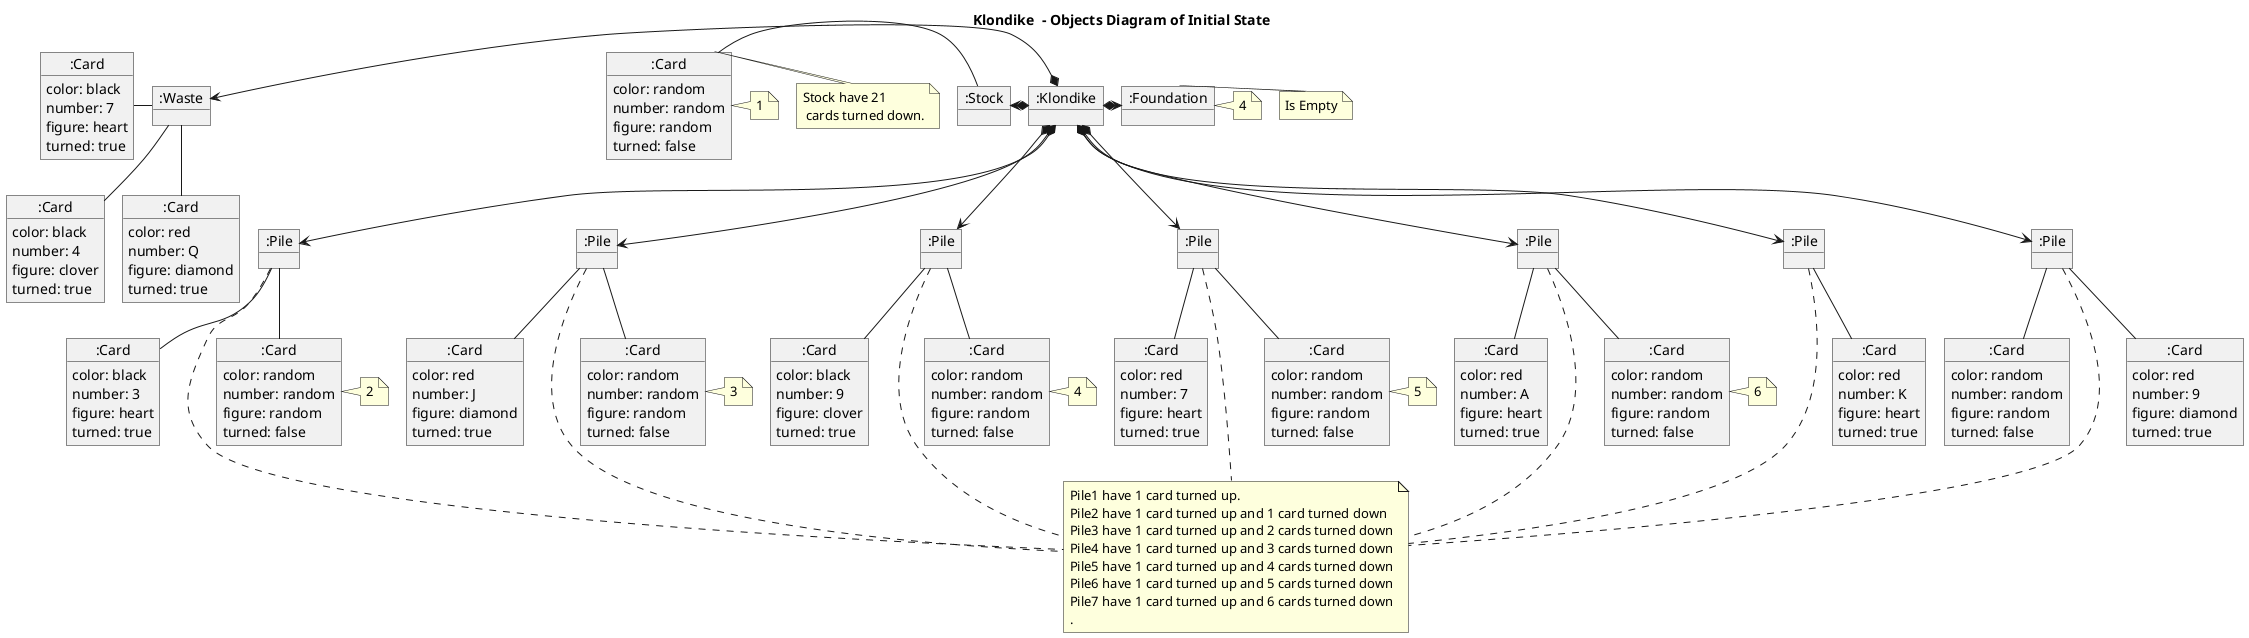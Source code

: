 @startuml ObjectDiagramInitialState
title Klondike  - Objects Diagram of Initial State
!pragma layout smetana

object ":Klondike" as Klondike
object ":Waste" as Waste
object ":Stock" as Stock
object ":Pile" as Pile3
object ":Pile" as Pile4
object ":Pile" as Pile5
object ":Pile" as Pile6
object ":Pile" as Pile7
object ":Pile" as Pile8
object ":Pile" as Pile9
object ":Foundation" as Foundation

object ":Card" as Card1 {
    color: random
    number: random
    figure: random
    turned: false
}

object ":Card" as Card21 {
    color: black
    number: 7
    figure: heart
    turned: true
}

object ":Card" as Card22 {
    color: black
    number: 4
    figure: clover
    turned: true
}

object ":Card" as Card23 {
    color: red
    number: Q
    figure: diamond
    turned: true
}

object ":Card" as Card3 {
    color: red
    number: K
    figure: heart
    turned: true
}

object ":Card" as Card4 {
    color: red
    number: 9
    figure: diamond
    turned: true
}

object ":Card" as Card41 {
    color: random
    number: random
    figure: random
    turned: false
}

object ":Card" as Card5 {
    color: black
    number: 3
    figure: heart
    turned: true
}

object ":Card" as Card51 {
    color: random
    number: random
    figure: random
    turned: false
}

object ":Card" as Card6 {
    color: red
    number: J
    figure: diamond
    turned: true
}

object ":Card" as Card61 {
    color: random
    number: random
    figure: random
    turned: false
}

object ":Card" as Card7 {
    color: black
    number: 9
    figure: clover
    turned: true
}

object ":Card" as Card71 {
    color: random
    number: random
    figure: random
    turned: false
}

object ":Card" as Card8 {
    color: red
    number: 7
    figure: heart
    turned: true
}

object ":Card" as Card81 {
    color: random
    number: random
    figure: random
    turned: false
}

object ":Card" as Card9 {
    color: red
    number: A
    figure: heart
    turned: true
}

object ":Card" as Card91 {
    color: random
    number: random
    figure: random
    turned: false
}

Klondike *-right-> Foundation
Klondike *-left-> Stock
Klondike *-left-> Waste
note  "Is Empty" as FNote
note "4" as FNNote
Foundation .right FNote
Foundation . FNNote
Klondike *--> Pile3
Klondike *--> Pile4
Klondike *--> Pile5
Klondike *--> Pile6
Klondike *--> Pile7
Klondike *--> Pile8
Klondike *--> Pile9

Stock -left- Card1
note "Stock have 21\n cards turned down." as C1N
Card1 . C1N

Waste -left- Card21
Waste -- Card22
Waste -- Card23

Pile3 -down-  Card3

Pile4 --  Card4
Pile4 --  Card41
note "1" as C4N
Card1 . C4N

Pile5 --  Card5
Pile5 --  Card51
note "2" as C5N
Card51 . C5N

Pile6 --  Card6
Pile6 --  Card61
note "3" as C6N
Card61 . C6N

Pile7 --  Card7
Pile7 --  Card71
note "4" as C7N
Card71 . C7N

Pile8 --  Card8
Pile8 --  Card81
note "5" as C8N
Card81 . C8N

Pile9 --  Card9
Pile9 --  Card91
note "6" as C9N
Card91 . C9N

note "Pile1 have 1 card turned up.\nPile2 have 1 card turned up and 1 card turned down\nPile3 have 1 card turned up and 2 cards turned down\nPile4 have 1 card turned up and 3 cards turned down\nPile5 have 1 card turned up and 4 cards turned down\nPile6 have 1 card turned up and 5 cards turned down\nPile7 have 1 card turned up and 6 cards turned down\n." as PNote
Pile3 ... PNote
Pile4 ... PNote
Pile5 ... PNote
Pile6 ... PNote
Pile7 ... PNote
Pile8 ... PNote
Pile9 ... PNote

@enduml
